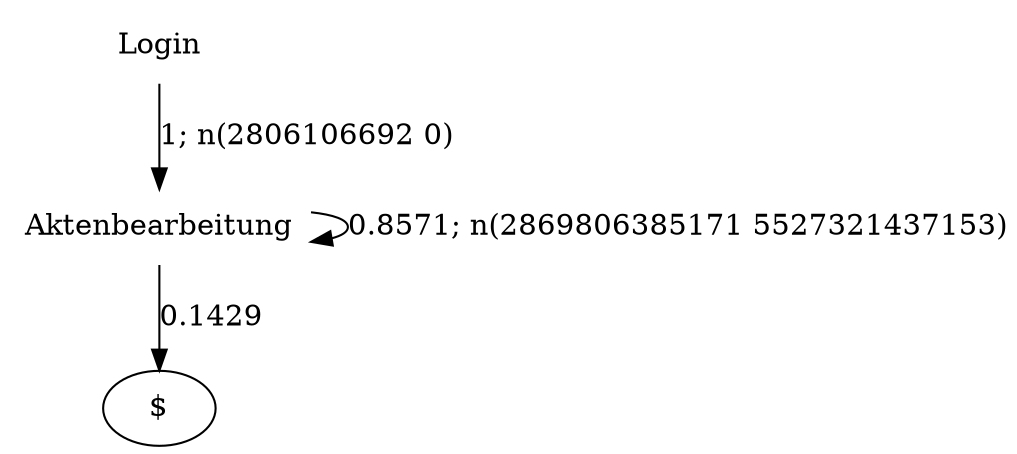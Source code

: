 digraph G {"Login" [label="Login",shape=none];"Aktenbearbeitung" [label="Aktenbearbeitung",shape=none];"Login"->"Aktenbearbeitung" [style=solid,label="1; n(2806106692 0)"];"Aktenbearbeitung"->"Aktenbearbeitung" [style=solid,label="0.8571; n(2869806385171 5527321437153)"];"Aktenbearbeitung"->"$" [style=solid,label="0.1429"];}